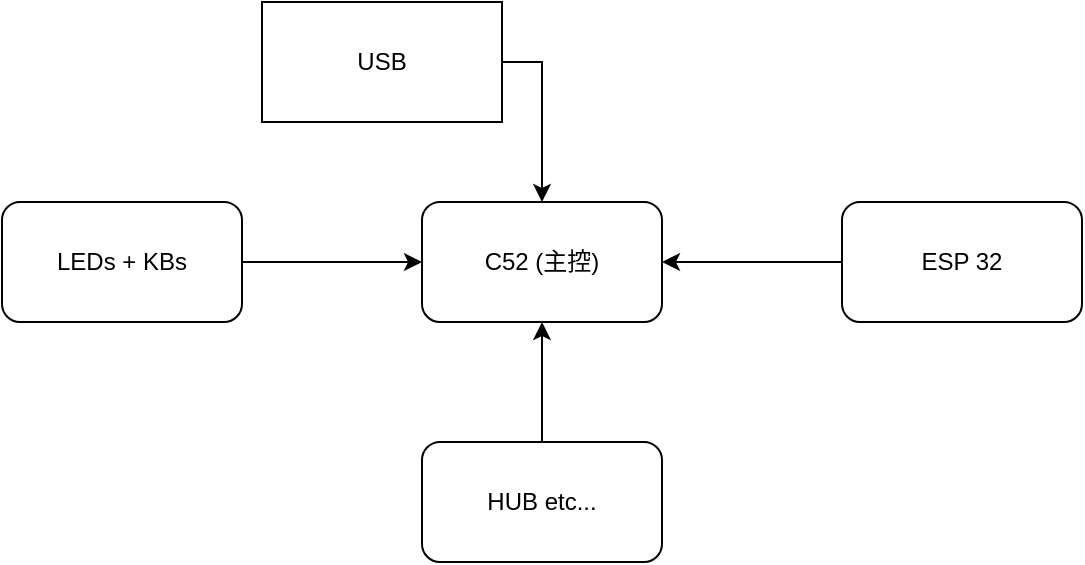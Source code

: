 <mxfile version="15.5.8" type="github"><diagram id="6jYweB_G6EbgaMfabOn7" name="Page-1"><mxGraphModel dx="618" dy="383" grid="1" gridSize="10" guides="1" tooltips="1" connect="1" arrows="1" fold="1" page="1" pageScale="1" pageWidth="827" pageHeight="1169" math="0" shadow="0"><root><mxCell id="0"/><mxCell id="1" parent="0"/><mxCell id="xaLiBmrHZL50PjSLrUNX-1" value="C52 (主控)" style="rounded=1;whiteSpace=wrap;html=1;" parent="1" vertex="1"><mxGeometry x="270" y="720" width="120" height="60" as="geometry"/></mxCell><mxCell id="xaLiBmrHZL50PjSLrUNX-5" style="edgeStyle=orthogonalEdgeStyle;rounded=0;orthogonalLoop=1;jettySize=auto;html=1;" parent="1" source="xaLiBmrHZL50PjSLrUNX-2" target="xaLiBmrHZL50PjSLrUNX-1" edge="1"><mxGeometry relative="1" as="geometry"/></mxCell><mxCell id="xaLiBmrHZL50PjSLrUNX-2" value="LEDs + KBs" style="rounded=1;whiteSpace=wrap;html=1;" parent="1" vertex="1"><mxGeometry x="60" y="720" width="120" height="60" as="geometry"/></mxCell><mxCell id="xaLiBmrHZL50PjSLrUNX-7" style="edgeStyle=orthogonalEdgeStyle;rounded=0;orthogonalLoop=1;jettySize=auto;html=1;" parent="1" source="xaLiBmrHZL50PjSLrUNX-3" target="xaLiBmrHZL50PjSLrUNX-1" edge="1"><mxGeometry relative="1" as="geometry"/></mxCell><mxCell id="xaLiBmrHZL50PjSLrUNX-3" value="ESP 32" style="rounded=1;whiteSpace=wrap;html=1;" parent="1" vertex="1"><mxGeometry x="480" y="720" width="120" height="60" as="geometry"/></mxCell><mxCell id="xaLiBmrHZL50PjSLrUNX-6" style="edgeStyle=orthogonalEdgeStyle;rounded=0;orthogonalLoop=1;jettySize=auto;html=1;" parent="1" source="xaLiBmrHZL50PjSLrUNX-4" target="xaLiBmrHZL50PjSLrUNX-1" edge="1"><mxGeometry relative="1" as="geometry"/></mxCell><mxCell id="xaLiBmrHZL50PjSLrUNX-4" value="HUB etc..." style="rounded=1;whiteSpace=wrap;html=1;" parent="1" vertex="1"><mxGeometry x="270" y="840" width="120" height="60" as="geometry"/></mxCell><mxCell id="xaLiBmrHZL50PjSLrUNX-9" style="edgeStyle=orthogonalEdgeStyle;rounded=0;orthogonalLoop=1;jettySize=auto;html=1;entryX=0.5;entryY=0;entryDx=0;entryDy=0;" parent="1" source="xaLiBmrHZL50PjSLrUNX-8" target="xaLiBmrHZL50PjSLrUNX-1" edge="1"><mxGeometry relative="1" as="geometry"><Array as="points"><mxPoint x="330" y="650"/></Array></mxGeometry></mxCell><mxCell id="xaLiBmrHZL50PjSLrUNX-8" value="USB" style="rounded=0;whiteSpace=wrap;html=1;" parent="1" vertex="1"><mxGeometry x="190" y="620" width="120" height="60" as="geometry"/></mxCell></root></mxGraphModel></diagram></mxfile>
